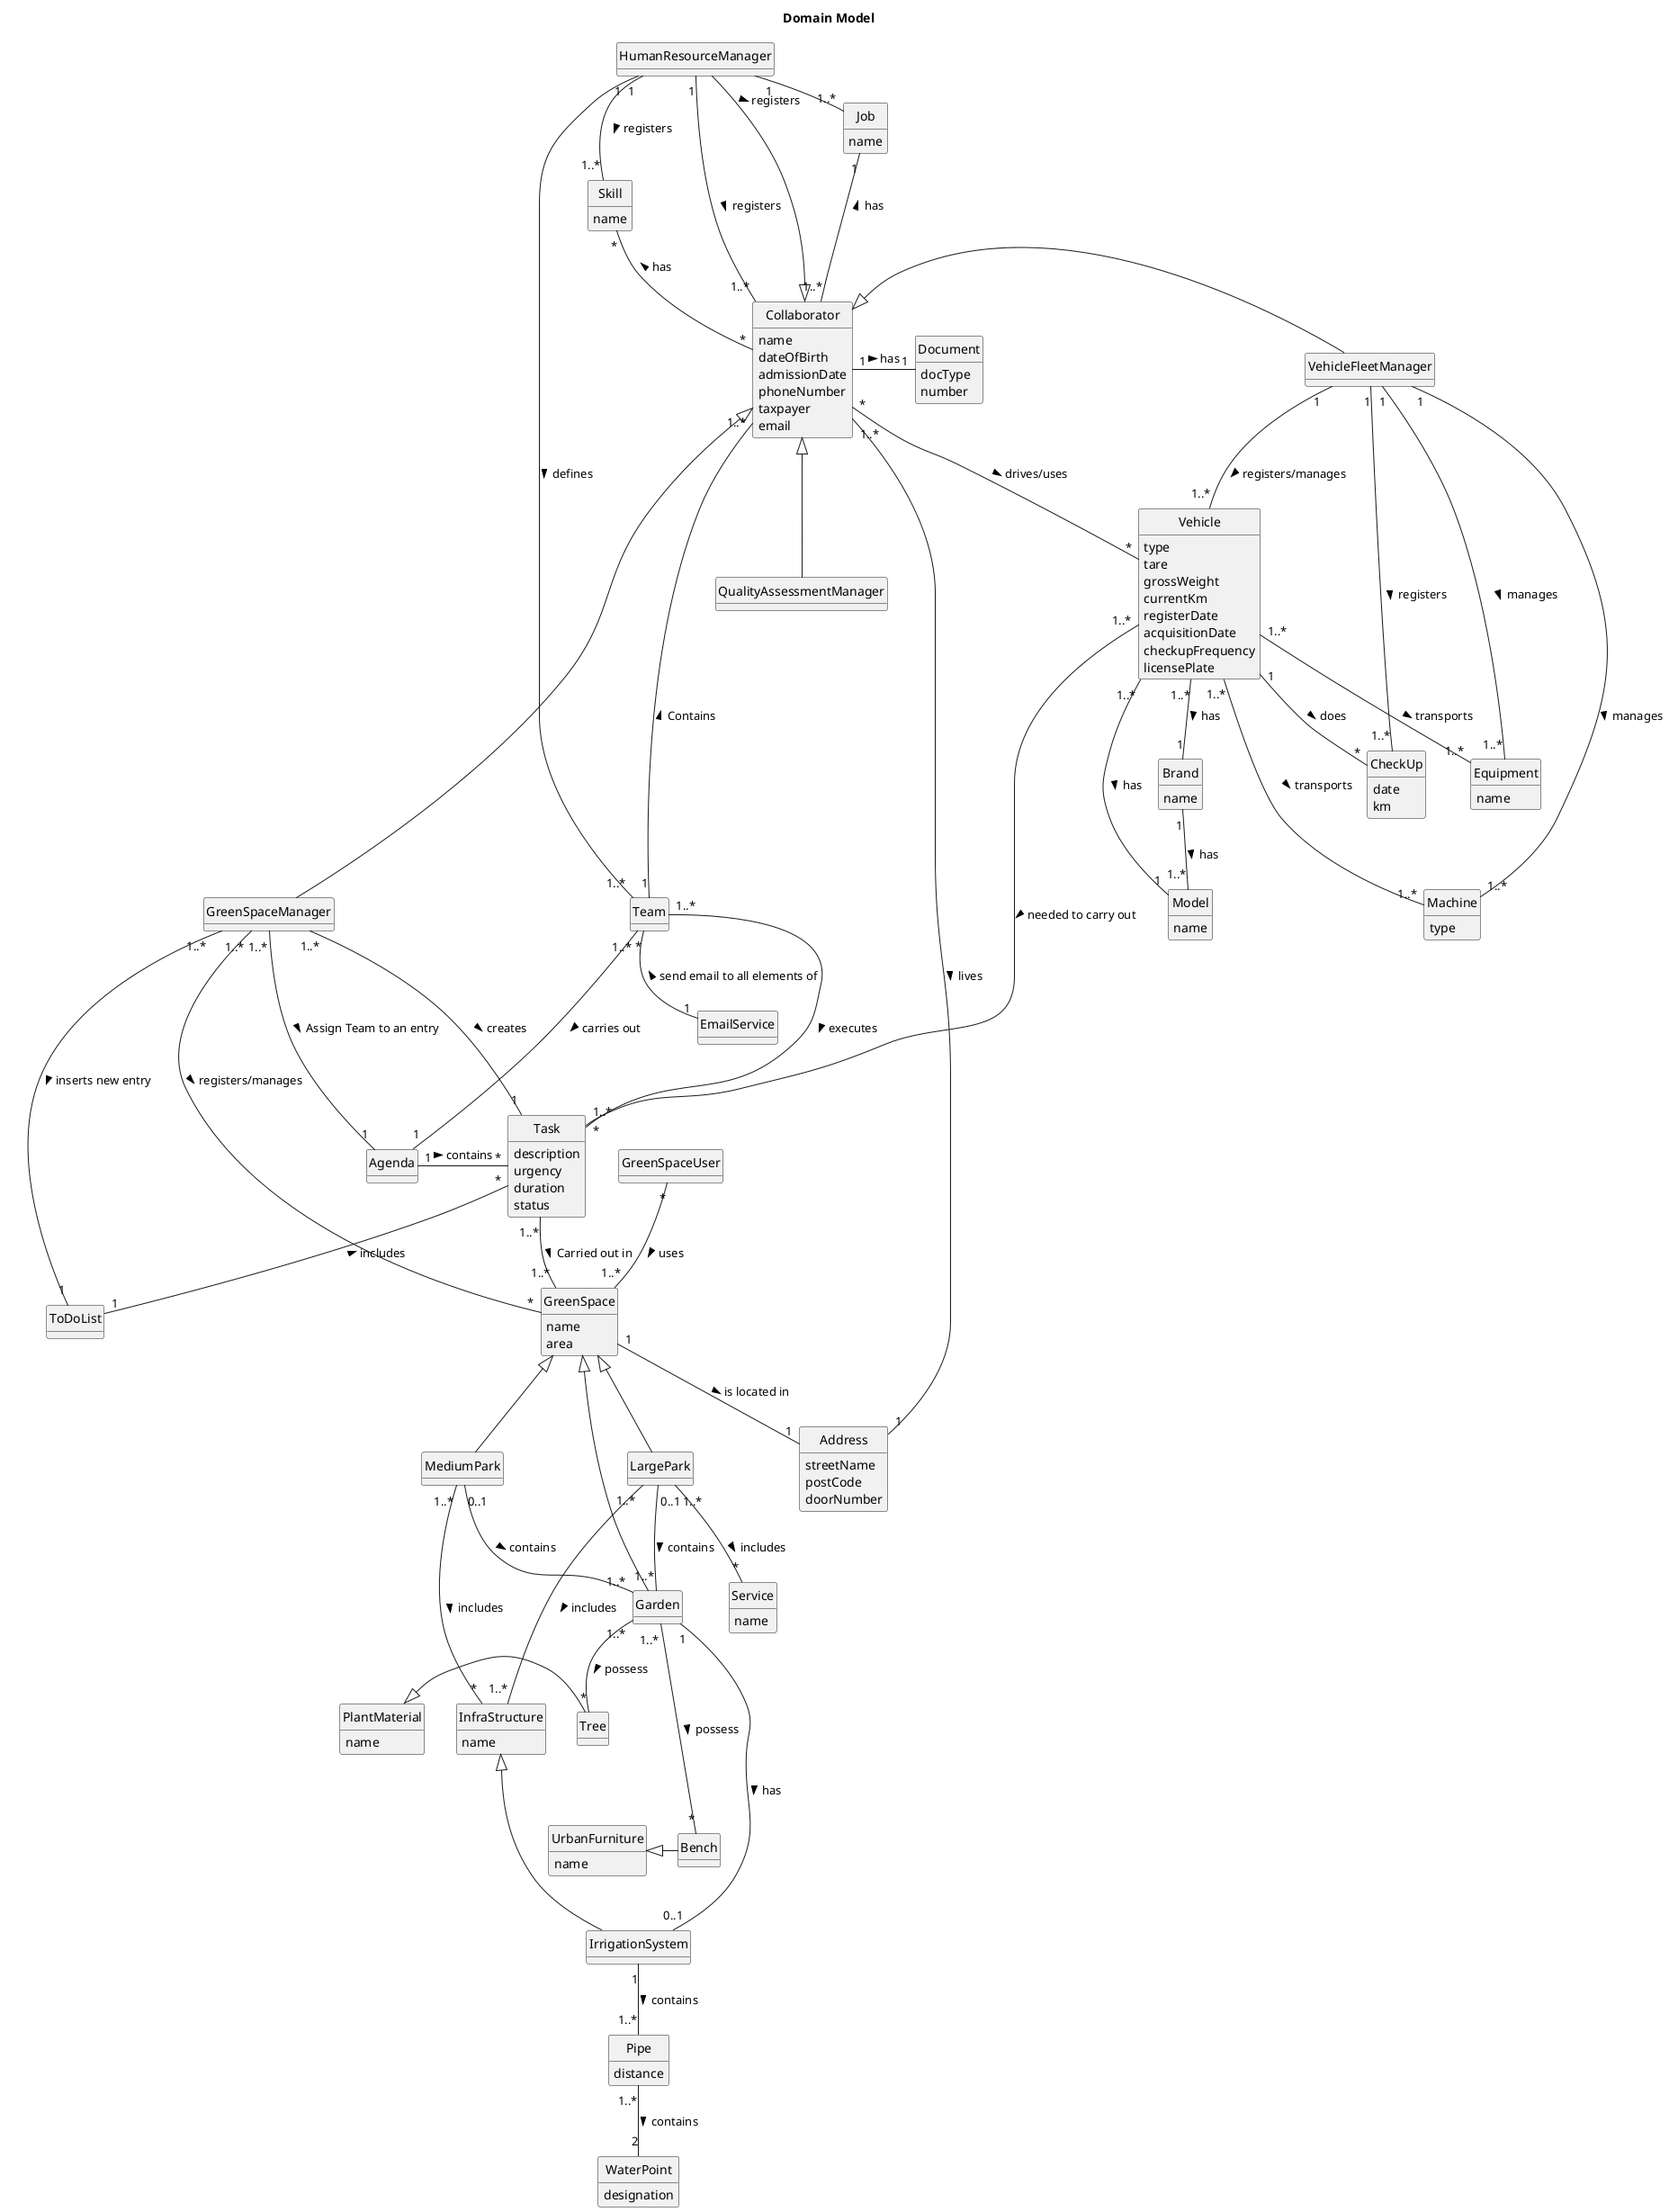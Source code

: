 @startuml
skinparam monochrome true
skinparam packageStyle rectangle
skinparam shadowing false
skinparam classAttributeIconSize 0
hide circle
hide methods

title Domain Model

class Collaborator {
    name
    dateOfBirth
    admissionDate
    phoneNumber
    taxpayer
    email
}

class Document{
    docType
    number
}

class Address {
    streetName
    postCode
    doorNumber
}

class VehicleFleetManager {
}

class HumanResourceManager {
}

class GreenSpaceManager{
}

class GreenSpaceUser{
}

class QualityAssessmentManager{}

class Team{}

class Agenda{}

class ToDoList{}

class Task {
    description
    urgency
    duration
    status
}

class Vehicle{
    type
    tare
    grossWeight
    currentKm
    registerDate
    acquisitionDate
    checkupFrequency
    licensePlate
}

class Brand{
    name
}

class Model{
    name
}


class CheckUp{
    date
    km
}

class Skill{
    name
}

class Job{
    name
}

class MediumPark{
}

'Verificar o localName
class GreenSpace{
    name
    area
}

class Garden{}

class LargePark{}

class PlantMaterial{
    name
}

class Tree{}

class UrbanFurniture{
    name
}

class Bench{}

class InfraStructure{
    name
}

class IrrigationSystem{}

class Pipe{
    distance
}

class WaterPoint{
    designation
}

class Service{
    name
}

class Machine{
    type
}

class Equipment{
    name
}

class EmailService{
}

VehicleFleetManager "1" - "1..*" Machine :  manages >
VehicleFleetManager "1" - "1..*" Equipment :  manages >

Vehicle "1..*" - "1..*" Task :  needed to carry out >
Vehicle "1..*" --- "1..*" Machine :  transports >
Vehicle "1..*" -- "1..*" Equipment :  transports >
Vehicle "1..*" -- "1" Model :  has >

'Adicionar no glossario o ToDoList
Task "*" -- "1" ToDoList : includes <

IrrigationSystem "1" -- "1..*" Pipe : contains >
Pipe "1..*" -- "2" WaterPoint : contains >

InfraStructure <|- IrrigationSystem
Garden "1" ---- "0..1" IrrigationSystem : has >
MediumPark "1..*" -- "*" InfraStructure : includes >
LargePark "1..*" --- "1..*" InfraStructure : includes >
LargePark "1..*" -- "*" Service : includes >

Task "1..*" -- "1..*" GreenSpace :  Carried out in  >
PlantMaterial <|- Tree
Garden "1..*" -- "*" Tree : possess >

UrbanFurniture <|- Bench
Garden "1..*" --- "*" Bench : possess >

Collaborator "1..*" --- "1" Address : lives >

Vehicle "1..*" -- "1" Brand : has >
Brand "1" -- "1..*" Model : has >

GreenSpace <|-- MediumPark
GreenSpace <|-- Garden
GreenSpace <|-- LargePark
MediumPark "0..1" -- "1..*" Garden : contains >
LargePark "0..1" - "1..*" Garden : contains >

Collaborator  <|--  QualityAssessmentManager
Collaborator  <|-  HumanResourceManager
Collaborator <|- VehicleFleetManager
Collaborator <|--- GreenSpaceManager

HumanResourceManager "1" -- "1..*" Collaborator : registers >
HumanResourceManager "1" - "1..*" Job : registers >
HumanResourceManager "1" -- "1..*" Skill : registers >
HumanResourceManager "1" -- "1..*" Team : defines >

Collaborator "*" -- "*" Vehicle : drives/uses >
Collaborator "1..*" ---- "1" Team : Contains <

Team "*" -- "1" EmailService :  send email to all elements of <

Team "1..*" -- "1" Agenda : carries out >

Agenda "1" - "*" Task : contains >

Vehicle "1" -- "*" CheckUp :  does >

Team "1..*" --- "*" Task : executes >

Skill "*" -- "*" Collaborator : has <

Job "1" -- "1..*" Collaborator : has <

GreenSpaceManager "1..*" --- "1" Agenda : Assign Team to an entry >

VehicleFleetManager "1" -- "1..*" Vehicle : registers/manages >
VehicleFleetManager "1" -- "1..*" CheckUp : registers >

GreenSpaceManager "1..*" -- "*" GreenSpace :  registers/manages >
GreenSpaceUser "*" -- "1..*" GreenSpace :  uses >

Collaborator "1" - "1" Document : has >

GreenSpace "1" -- "1" Address : is located in >

GreenSpaceManager "1..*" -- "1" Task : creates >
GreenSpaceManager "1..*" -- "1" ToDoList : inserts new entry >

@enduml